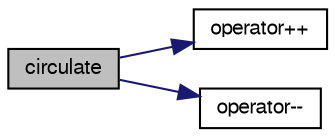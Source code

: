digraph "circulate"
{
  bgcolor="transparent";
  edge [fontname="FreeSans",fontsize="10",labelfontname="FreeSans",labelfontsize="10"];
  node [fontname="FreeSans",fontsize="10",shape=record];
  rankdir="LR";
  Node18 [label="circulate",height=0.2,width=0.4,color="black", fillcolor="grey75", style="filled", fontcolor="black"];
  Node18 -> Node19 [color="midnightblue",fontsize="10",style="solid",fontname="FreeSans"];
  Node19 [label="operator++",height=0.2,width=0.4,color="black",URL="$a25654.html#accc7eaafa6a27f1fbe6d987b4c7f3fb7",tooltip="Prefix increment. Increments the iterator. "];
  Node18 -> Node20 [color="midnightblue",fontsize="10",style="solid",fontname="FreeSans"];
  Node20 [label="operator--",height=0.2,width=0.4,color="black",URL="$a25654.html#aeddc37d0daa9611b9789f5286e825ad5",tooltip="Prefix decrement. Decrements the iterator. "];
}
